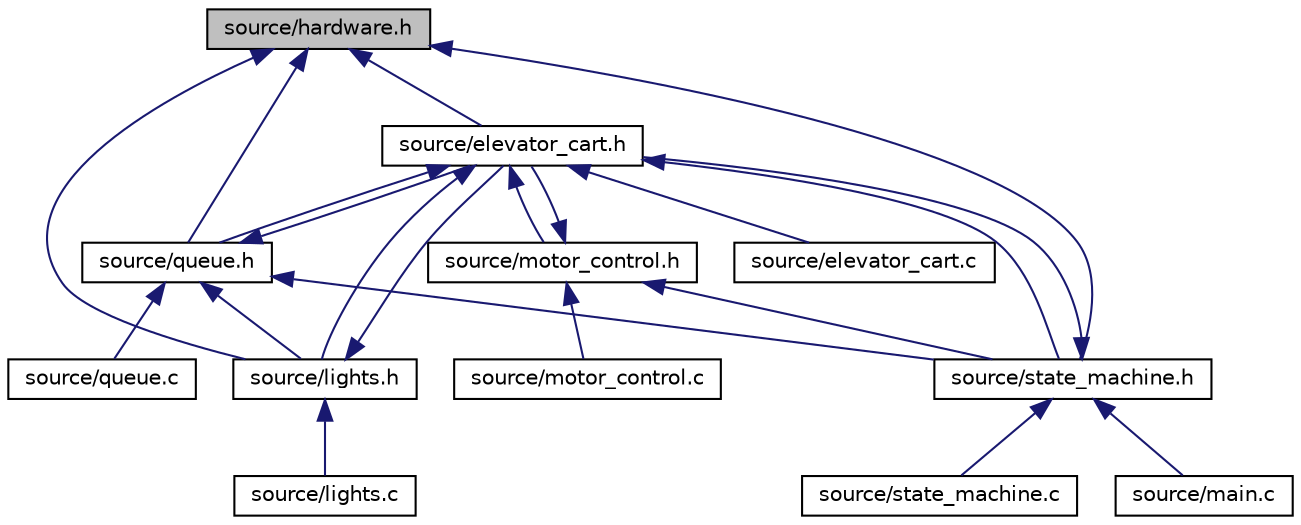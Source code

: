 digraph "source/hardware.h"
{
  edge [fontname="Helvetica",fontsize="10",labelfontname="Helvetica",labelfontsize="10"];
  node [fontname="Helvetica",fontsize="10",shape=record];
  Node1 [label="source/hardware.h",height=0.2,width=0.4,color="black", fillcolor="grey75", style="filled", fontcolor="black"];
  Node1 -> Node2 [dir="back",color="midnightblue",fontsize="10",style="solid",fontname="Helvetica"];
  Node2 [label="source/elevator_cart.h",height=0.2,width=0.4,color="black", fillcolor="white", style="filled",URL="$elevator__cart_8h.html",tooltip="Handles. "];
  Node2 -> Node3 [dir="back",color="midnightblue",fontsize="10",style="solid",fontname="Helvetica"];
  Node3 [label="source/elevator_cart.c",height=0.2,width=0.4,color="black", fillcolor="white", style="filled",URL="$elevator__cart_8c_source.html"];
  Node2 -> Node4 [dir="back",color="midnightblue",fontsize="10",style="solid",fontname="Helvetica"];
  Node4 [label="source/queue.h",height=0.2,width=0.4,color="black", fillcolor="white", style="filled",URL="$queue_8h.html",tooltip="File that will make and update the queue system for all the orders. "];
  Node4 -> Node2 [dir="back",color="midnightblue",fontsize="10",style="solid",fontname="Helvetica"];
  Node4 -> Node5 [dir="back",color="midnightblue",fontsize="10",style="solid",fontname="Helvetica"];
  Node5 [label="source/lights.h",height=0.2,width=0.4,color="black", fillcolor="white", style="filled",URL="$lights_8h.html",tooltip="File that will turn on and off all the lights for the entire elevator when needed. "];
  Node5 -> Node2 [dir="back",color="midnightblue",fontsize="10",style="solid",fontname="Helvetica"];
  Node5 -> Node6 [dir="back",color="midnightblue",fontsize="10",style="solid",fontname="Helvetica"];
  Node6 [label="source/lights.c",height=0.2,width=0.4,color="black", fillcolor="white", style="filled",URL="$lights_8c_source.html"];
  Node4 -> Node7 [dir="back",color="midnightblue",fontsize="10",style="solid",fontname="Helvetica"];
  Node7 [label="source/state_machine.h",height=0.2,width=0.4,color="black", fillcolor="white", style="filled",URL="$state__machine_8h.html"];
  Node7 -> Node2 [dir="back",color="midnightblue",fontsize="10",style="solid",fontname="Helvetica"];
  Node7 -> Node8 [dir="back",color="midnightblue",fontsize="10",style="solid",fontname="Helvetica"];
  Node8 [label="source/main.c",height=0.2,width=0.4,color="black", fillcolor="white", style="filled",URL="$main_8c_source.html"];
  Node7 -> Node9 [dir="back",color="midnightblue",fontsize="10",style="solid",fontname="Helvetica"];
  Node9 [label="source/state_machine.c",height=0.2,width=0.4,color="black", fillcolor="white", style="filled",URL="$state__machine_8c_source.html"];
  Node4 -> Node10 [dir="back",color="midnightblue",fontsize="10",style="solid",fontname="Helvetica"];
  Node10 [label="source/queue.c",height=0.2,width=0.4,color="black", fillcolor="white", style="filled",URL="$queue_8c_source.html"];
  Node2 -> Node11 [dir="back",color="midnightblue",fontsize="10",style="solid",fontname="Helvetica"];
  Node11 [label="source/motor_control.h",height=0.2,width=0.4,color="black", fillcolor="white", style="filled",URL="$motor__control_8h.html",tooltip="file that will calculate the distination and how to get there. "];
  Node11 -> Node2 [dir="back",color="midnightblue",fontsize="10",style="solid",fontname="Helvetica"];
  Node11 -> Node7 [dir="back",color="midnightblue",fontsize="10",style="solid",fontname="Helvetica"];
  Node11 -> Node12 [dir="back",color="midnightblue",fontsize="10",style="solid",fontname="Helvetica"];
  Node12 [label="source/motor_control.c",height=0.2,width=0.4,color="black", fillcolor="white", style="filled",URL="$motor__control_8c_source.html"];
  Node2 -> Node5 [dir="back",color="midnightblue",fontsize="10",style="solid",fontname="Helvetica"];
  Node2 -> Node7 [dir="back",color="midnightblue",fontsize="10",style="solid",fontname="Helvetica"];
  Node1 -> Node4 [dir="back",color="midnightblue",fontsize="10",style="solid",fontname="Helvetica"];
  Node1 -> Node5 [dir="back",color="midnightblue",fontsize="10",style="solid",fontname="Helvetica"];
  Node1 -> Node7 [dir="back",color="midnightblue",fontsize="10",style="solid",fontname="Helvetica"];
}
